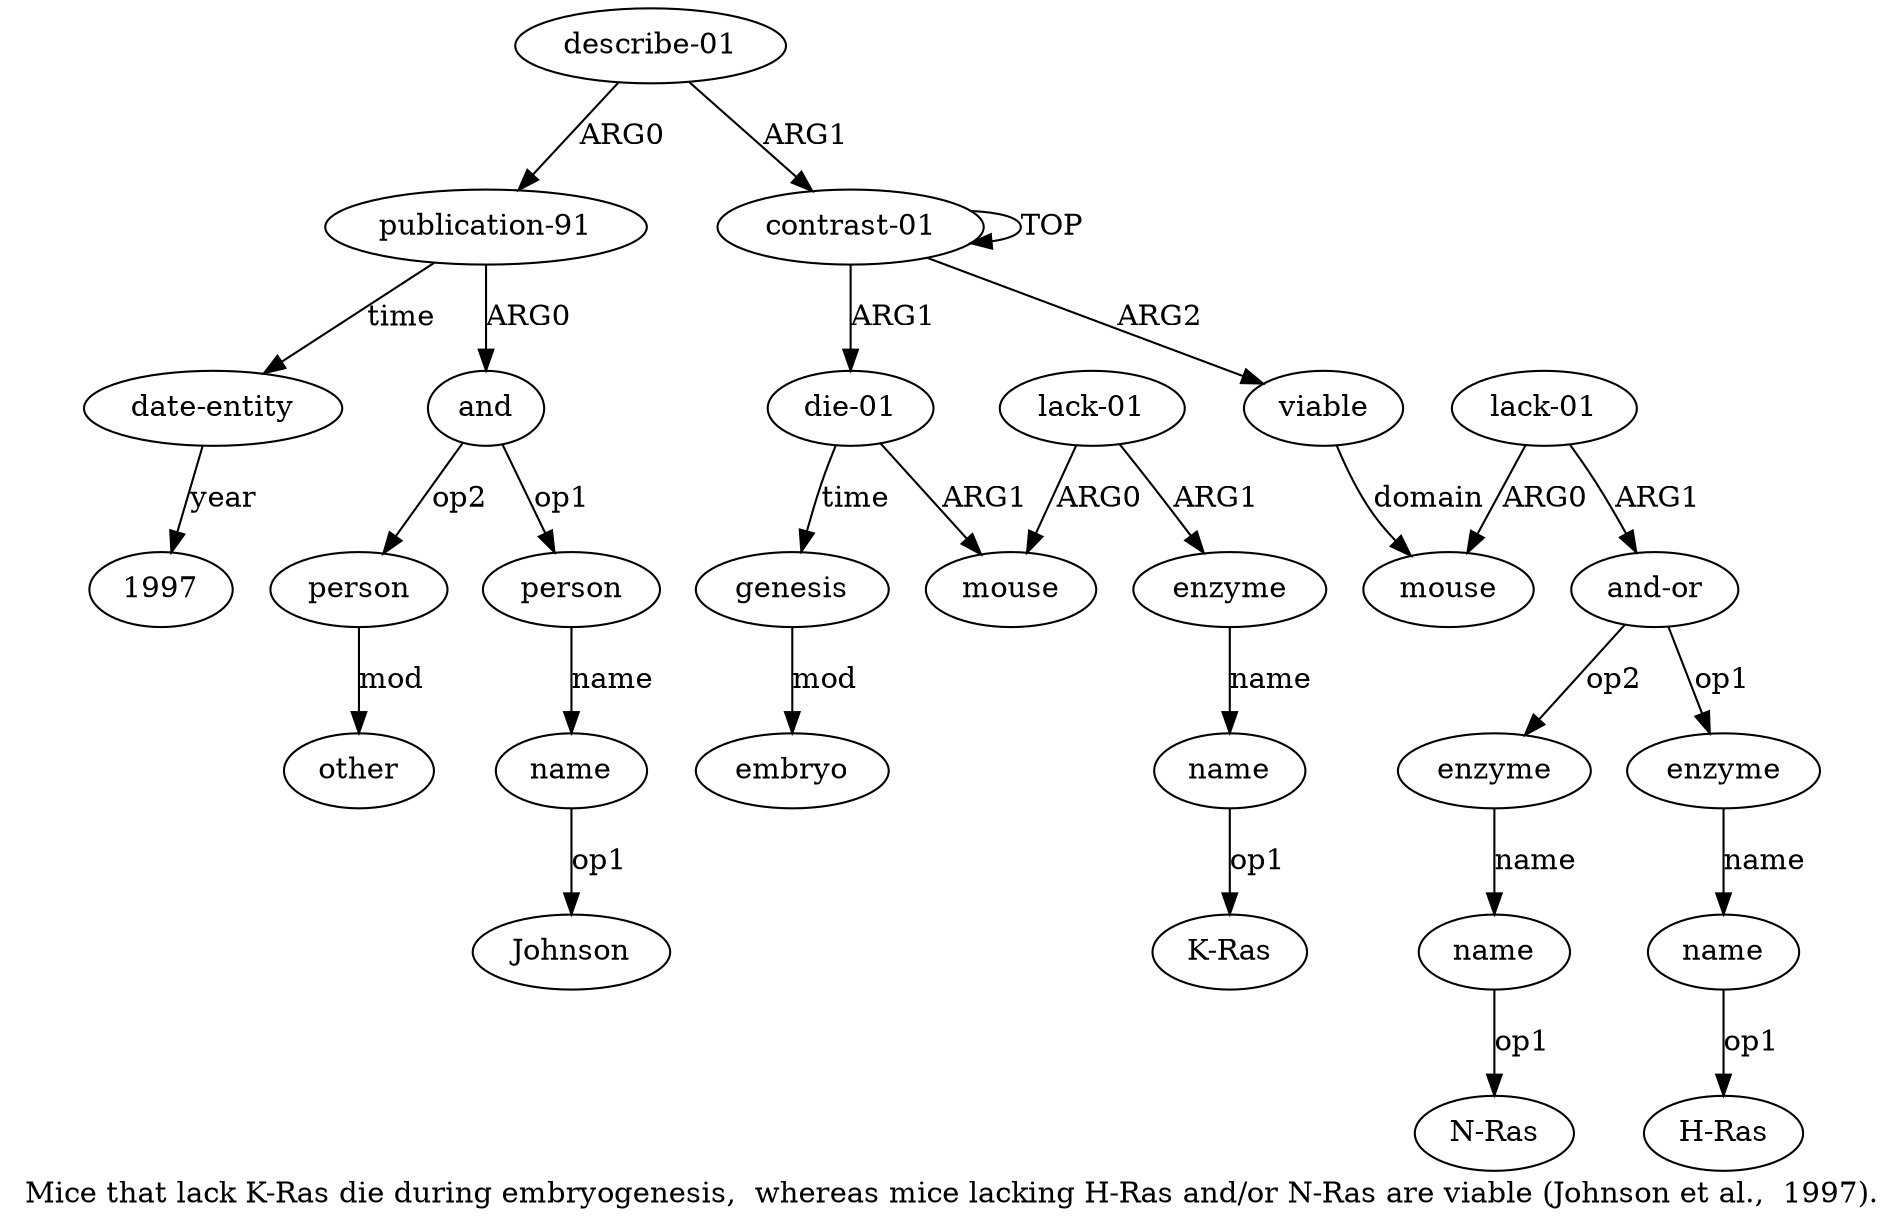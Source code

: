 digraph  {
	graph [label="Mice that lack K-Ras die during embryogenesis,  whereas mice lacking H-Ras and/or N-Ras are viable (Johnson et al.,  1997)."];
	node [label="\N"];
	a20	 [color=black,
		gold_ind=20,
		gold_label=name,
		label=name,
		test_ind=20,
		test_label=name];
	"a20 Johnson"	 [color=black,
		gold_ind=-1,
		gold_label=Johnson,
		label=Johnson,
		test_ind=-1,
		test_label=Johnson];
	a20 -> "a20 Johnson" [key=0,
	color=black,
	gold_label=op1,
	label=op1,
	test_label=op1];
a21 [color=black,
	gold_ind=21,
	gold_label=person,
	label=person,
	test_ind=21,
	test_label=person];
a22 [color=black,
	gold_ind=22,
	gold_label=other,
	label=other,
	test_ind=22,
	test_label=other];
a21 -> a22 [key=0,
color=black,
gold_label=mod,
label=mod,
test_label=mod];
a23 [color=black,
gold_ind=23,
gold_label="date-entity",
label="date-entity",
test_ind=23,
test_label="date-entity"];
"a23 1997" [color=black,
gold_ind=-1,
gold_label=1997,
label=1997,
test_ind=-1,
test_label=1997];
a23 -> "a23 1997" [key=0,
color=black,
gold_label=year,
label=year,
test_label=year];
"a13 H-Ras" [color=black,
gold_ind=-1,
gold_label="H-Ras",
label="H-Ras",
test_ind=-1,
test_label="H-Ras"];
"a15 N-Ras" [color=black,
gold_ind=-1,
gold_label="N-Ras",
label="N-Ras",
test_ind=-1,
test_label="N-Ras"];
a15 [color=black,
gold_ind=15,
gold_label=name,
label=name,
test_ind=15,
test_label=name];
a15 -> "a15 N-Ras" [key=0,
color=black,
gold_label=op1,
label=op1,
test_label=op1];
a14 [color=black,
gold_ind=14,
gold_label=enzyme,
label=enzyme,
test_ind=14,
test_label=enzyme];
a14 -> a15 [key=0,
color=black,
gold_label=name,
label=name,
test_label=name];
a17 [color=black,
gold_ind=17,
gold_label="publication-91",
label="publication-91",
test_ind=17,
test_label="publication-91"];
a17 -> a23 [key=0,
color=black,
gold_label=time,
label=time,
test_label=time];
a18 [color=black,
gold_ind=18,
gold_label=and,
label=and,
test_ind=18,
test_label=and];
a17 -> a18 [key=0,
color=black,
gold_label=ARG0,
label=ARG0,
test_label=ARG0];
a16 [color=black,
gold_ind=16,
gold_label="describe-01",
label="describe-01",
test_ind=16,
test_label="describe-01"];
a16 -> a17 [key=0,
color=black,
gold_label=ARG0,
label=ARG0,
test_label=ARG0];
a0 [color=black,
gold_ind=0,
gold_label="contrast-01",
label="contrast-01",
test_ind=0,
test_label="contrast-01"];
a16 -> a0 [key=0,
color=black,
gold_label=ARG1,
label=ARG1,
test_label=ARG1];
a11 [color=black,
gold_ind=11,
gold_label="and-or",
label="and-or",
test_ind=11,
test_label="and-or"];
a11 -> a14 [key=0,
color=black,
gold_label=op2,
label=op2,
test_label=op2];
a12 [color=black,
gold_ind=12,
gold_label=enzyme,
label=enzyme,
test_ind=12,
test_label=enzyme];
a11 -> a12 [key=0,
color=black,
gold_label=op1,
label=op1,
test_label=op1];
a10 [color=black,
gold_ind=10,
gold_label="lack-01",
label="lack-01",
test_ind=10,
test_label="lack-01"];
a10 -> a11 [key=0,
color=black,
gold_label=ARG1,
label=ARG1,
test_label=ARG1];
a9 [color=black,
gold_ind=9,
gold_label=mouse,
label=mouse,
test_ind=9,
test_label=mouse];
a10 -> a9 [key=0,
color=black,
gold_label=ARG0,
label=ARG0,
test_label=ARG0];
a13 [color=black,
gold_ind=13,
gold_label=name,
label=name,
test_ind=13,
test_label=name];
a13 -> "a13 H-Ras" [key=0,
color=black,
gold_label=op1,
label=op1,
test_label=op1];
a12 -> a13 [key=0,
color=black,
gold_label=name,
label=name,
test_label=name];
a19 [color=black,
gold_ind=19,
gold_label=person,
label=person,
test_ind=19,
test_label=person];
a19 -> a20 [key=0,
color=black,
gold_label=name,
label=name,
test_label=name];
a18 -> a21 [key=0,
color=black,
gold_label=op2,
label=op2,
test_label=op2];
a18 -> a19 [key=0,
color=black,
gold_label=op1,
label=op1,
test_label=op1];
a1 [color=black,
gold_ind=1,
gold_label="die-01",
label="die-01",
test_ind=1,
test_label="die-01"];
a2 [color=black,
gold_ind=2,
gold_label=mouse,
label=mouse,
test_ind=2,
test_label=mouse];
a1 -> a2 [key=0,
color=black,
gold_label=ARG1,
label=ARG1,
test_label=ARG1];
a6 [color=black,
gold_ind=6,
gold_label=genesis,
label=genesis,
test_ind=6,
test_label=genesis];
a1 -> a6 [key=0,
color=black,
gold_label=time,
label=time,
test_label=time];
a0 -> a1 [key=0,
color=black,
gold_label=ARG1,
label=ARG1,
test_label=ARG1];
a0 -> a0 [key=0,
color=black,
gold_label=TOP,
label=TOP,
test_label=TOP];
a8 [color=black,
gold_ind=8,
gold_label=viable,
label=viable,
test_ind=8,
test_label=viable];
a0 -> a8 [key=0,
color=black,
gold_label=ARG2,
label=ARG2,
test_label=ARG2];
a3 [color=black,
gold_ind=3,
gold_label="lack-01",
label="lack-01",
test_ind=3,
test_label="lack-01"];
a3 -> a2 [key=0,
color=black,
gold_label=ARG0,
label=ARG0,
test_label=ARG0];
a4 [color=black,
gold_ind=4,
gold_label=enzyme,
label=enzyme,
test_ind=4,
test_label=enzyme];
a3 -> a4 [key=0,
color=black,
gold_label=ARG1,
label=ARG1,
test_label=ARG1];
a5 [color=black,
gold_ind=5,
gold_label=name,
label=name,
test_ind=5,
test_label=name];
"a5 K-Ras" [color=black,
gold_ind=-1,
gold_label="K-Ras",
label="K-Ras",
test_ind=-1,
test_label="K-Ras"];
a5 -> "a5 K-Ras" [key=0,
color=black,
gold_label=op1,
label=op1,
test_label=op1];
a4 -> a5 [key=0,
color=black,
gold_label=name,
label=name,
test_label=name];
a7 [color=black,
gold_ind=7,
gold_label=embryo,
label=embryo,
test_ind=7,
test_label=embryo];
a6 -> a7 [key=0,
color=black,
gold_label=mod,
label=mod,
test_label=mod];
a8 -> a9 [key=0,
color=black,
gold_label=domain,
label=domain,
test_label=domain];
}
